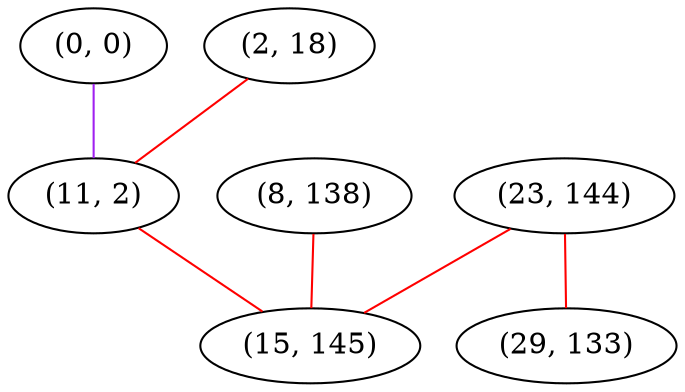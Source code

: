 graph "" {
"(0, 0)";
"(23, 144)";
"(2, 18)";
"(11, 2)";
"(8, 138)";
"(29, 133)";
"(15, 145)";
"(0, 0)" -- "(11, 2)"  [color=purple, key=0, weight=4];
"(23, 144)" -- "(29, 133)"  [color=red, key=0, weight=1];
"(23, 144)" -- "(15, 145)"  [color=red, key=0, weight=1];
"(2, 18)" -- "(11, 2)"  [color=red, key=0, weight=1];
"(11, 2)" -- "(15, 145)"  [color=red, key=0, weight=1];
"(8, 138)" -- "(15, 145)"  [color=red, key=0, weight=1];
}
